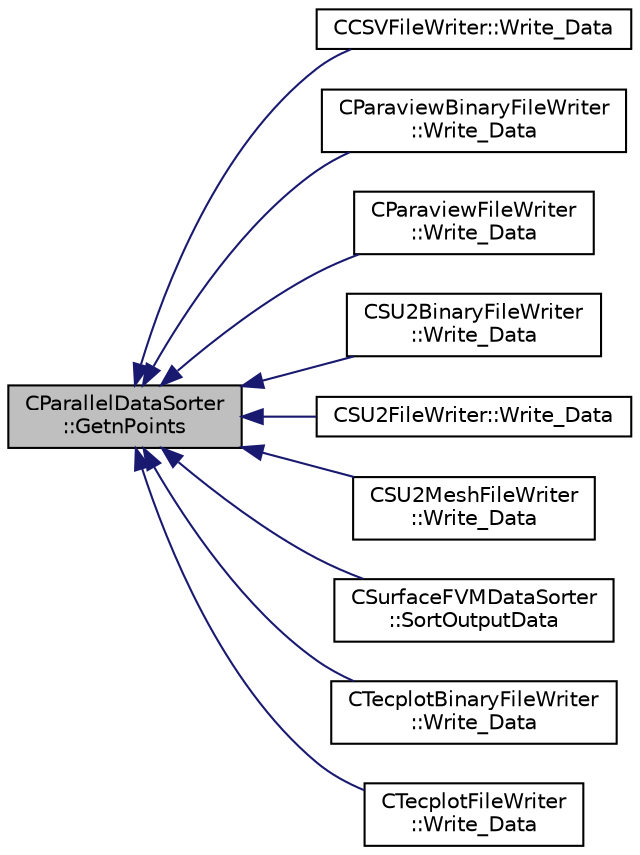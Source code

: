 digraph "CParallelDataSorter::GetnPoints"
{
  edge [fontname="Helvetica",fontsize="10",labelfontname="Helvetica",labelfontsize="10"];
  node [fontname="Helvetica",fontsize="10",shape=record];
  rankdir="LR";
  Node73 [label="CParallelDataSorter\l::GetnPoints",height=0.2,width=0.4,color="black", fillcolor="grey75", style="filled", fontcolor="black"];
  Node73 -> Node74 [dir="back",color="midnightblue",fontsize="10",style="solid",fontname="Helvetica"];
  Node74 [label="CCSVFileWriter::Write_Data",height=0.2,width=0.4,color="black", fillcolor="white", style="filled",URL="$class_c_c_s_v_file_writer.html#abb758b8cc44b087c1c7b8b76e71ad2d2",tooltip="Write sorted data to file in CSV file format. "];
  Node73 -> Node75 [dir="back",color="midnightblue",fontsize="10",style="solid",fontname="Helvetica"];
  Node75 [label="CParaviewBinaryFileWriter\l::Write_Data",height=0.2,width=0.4,color="black", fillcolor="white", style="filled",URL="$class_c_paraview_binary_file_writer.html#ab23f1c093d01d5b040939a7ae3564f3f",tooltip="Write sorted data to file in paraview binary file format. "];
  Node73 -> Node76 [dir="back",color="midnightblue",fontsize="10",style="solid",fontname="Helvetica"];
  Node76 [label="CParaviewFileWriter\l::Write_Data",height=0.2,width=0.4,color="black", fillcolor="white", style="filled",URL="$class_c_paraview_file_writer.html#acf1ac144d899e6bc6b03fe7eb9b501df",tooltip="Write sorted data to file in paraview file format. "];
  Node73 -> Node77 [dir="back",color="midnightblue",fontsize="10",style="solid",fontname="Helvetica"];
  Node77 [label="CSU2BinaryFileWriter\l::Write_Data",height=0.2,width=0.4,color="black", fillcolor="white", style="filled",URL="$class_c_s_u2_binary_file_writer.html#a7abb032ca0b6f91ac984d205fb7dfacd",tooltip="Write sorted data to file in SU2 binary file format. "];
  Node73 -> Node78 [dir="back",color="midnightblue",fontsize="10",style="solid",fontname="Helvetica"];
  Node78 [label="CSU2FileWriter::Write_Data",height=0.2,width=0.4,color="black", fillcolor="white", style="filled",URL="$class_c_s_u2_file_writer.html#ac76c4d17f8645e9684914bd4fa3cefba",tooltip="Write sorted data to file in SU2 ASCII file format. "];
  Node73 -> Node79 [dir="back",color="midnightblue",fontsize="10",style="solid",fontname="Helvetica"];
  Node79 [label="CSU2MeshFileWriter\l::Write_Data",height=0.2,width=0.4,color="black", fillcolor="white", style="filled",URL="$class_c_s_u2_mesh_file_writer.html#afb640805d230d2911694f4d1911673c7",tooltip="Write sorted data to file in SU2 mesh file format. "];
  Node73 -> Node80 [dir="back",color="midnightblue",fontsize="10",style="solid",fontname="Helvetica"];
  Node80 [label="CSurfaceFVMDataSorter\l::SortOutputData",height=0.2,width=0.4,color="black", fillcolor="white", style="filled",URL="$class_c_surface_f_v_m_data_sorter.html#a4b8538d5b9c3afd3633110881498405f",tooltip="Sort the output data for each grid node into a linear partitioning across all processors. "];
  Node73 -> Node81 [dir="back",color="midnightblue",fontsize="10",style="solid",fontname="Helvetica"];
  Node81 [label="CTecplotBinaryFileWriter\l::Write_Data",height=0.2,width=0.4,color="black", fillcolor="white", style="filled",URL="$class_c_tecplot_binary_file_writer.html#aac6f4f7c61de31e9267a1f08b98244d3",tooltip="Write sorted data to file in tecplot binary file format. "];
  Node73 -> Node82 [dir="back",color="midnightblue",fontsize="10",style="solid",fontname="Helvetica"];
  Node82 [label="CTecplotFileWriter\l::Write_Data",height=0.2,width=0.4,color="black", fillcolor="white", style="filled",URL="$class_c_tecplot_file_writer.html#afcde3acbfcb63f3d5a364cf85cd0e4e9",tooltip="Write sorted data to file in tecplot ASCII file format. "];
}
